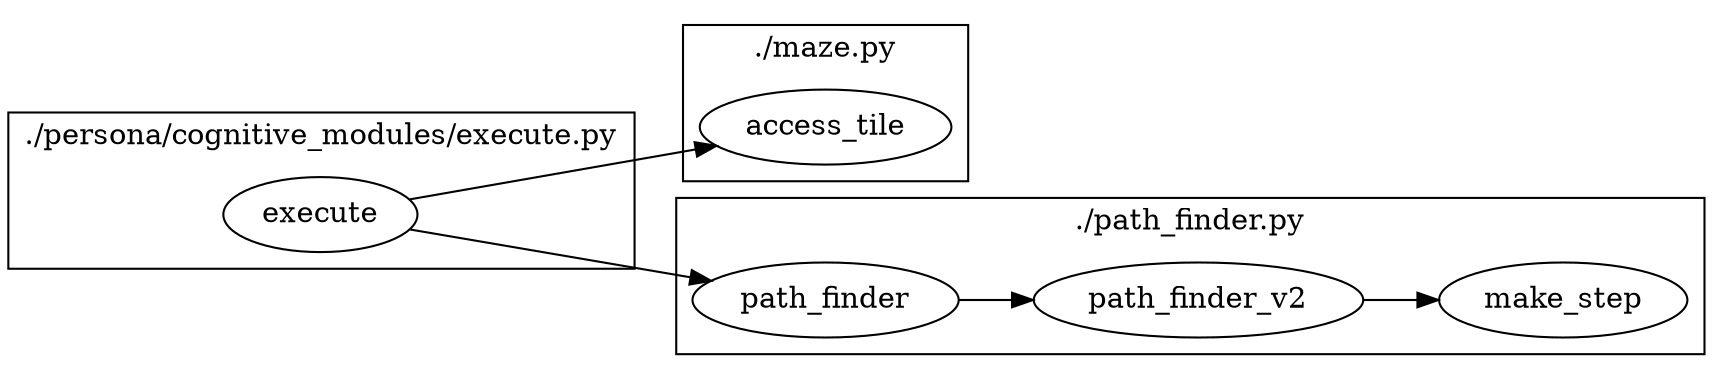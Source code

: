 digraph {
	graph [rankdir=LR];
	subgraph "cluster_/Users/wenke/.vscode/extensions/ms-python.vscode-pylance-2024.7.1/dist/typeshed-fallback/stdlib/builtins.pyi" {
		graph [label="/Users/wenke/.vscode/extensions/ms-python.vscode-pylance-2024.7.1/dist/typeshed-fallback/stdlib/builtins.pyi"];
	}
	subgraph "cluster_/Users/wenke/.vscode/extensions/ms-python.vscode-pylance-2024.7.1/dist/typeshed-fallback/stdlib/typing.pyi" {
		graph [label="/Users/wenke/.vscode/extensions/ms-python.vscode-pylance-2024.7.1/dist/typeshed-fallback/stdlib/typing.pyi"];
	}
	subgraph "cluster_./maze.py" {
		graph [label="./maze.py"];
		"./maze.py#access_tile@231:8"	[label=access_tile];
	}
	subgraph "cluster_/Users/wenke/.conda/envs/x/lib/python3.9/site-packages/loguru/__init__.pyi" {
		graph [label="/Users/wenke/.conda/envs/x/lib/python3.9/site-packages/loguru/__init__.pyi"];
	}
	subgraph "cluster_./persona/cognitive_modules/execute.py" {
		graph [label="./persona/cognitive_modules/execute.py"];
		"./persona/cognitive_modules/execute.py#execute@18:4"	[label=execute];
	}
	subgraph "cluster_./path_finder.py" {
		graph [label="./path_finder.py"];
		"./path_finder.py#path_finder@165:4"	[label=path_finder];
		"./path_finder.py#path_finder_v2@97:4"	[label=path_finder_v2];
		"./path_finder.py#make_step@98:8"	[label=make_step];
	}
	"./path_finder.py#path_finder@165:4" -> "./path_finder.py#path_finder_v2@97:4";
	"./path_finder.py#path_finder_v2@97:4" -> "./path_finder.py#make_step@98:8";
	"./persona/cognitive_modules/execute.py#execute@18:4" -> "./path_finder.py#path_finder@165:4";
	"./persona/cognitive_modules/execute.py#execute@18:4" -> "./maze.py#access_tile@231:8";
}
